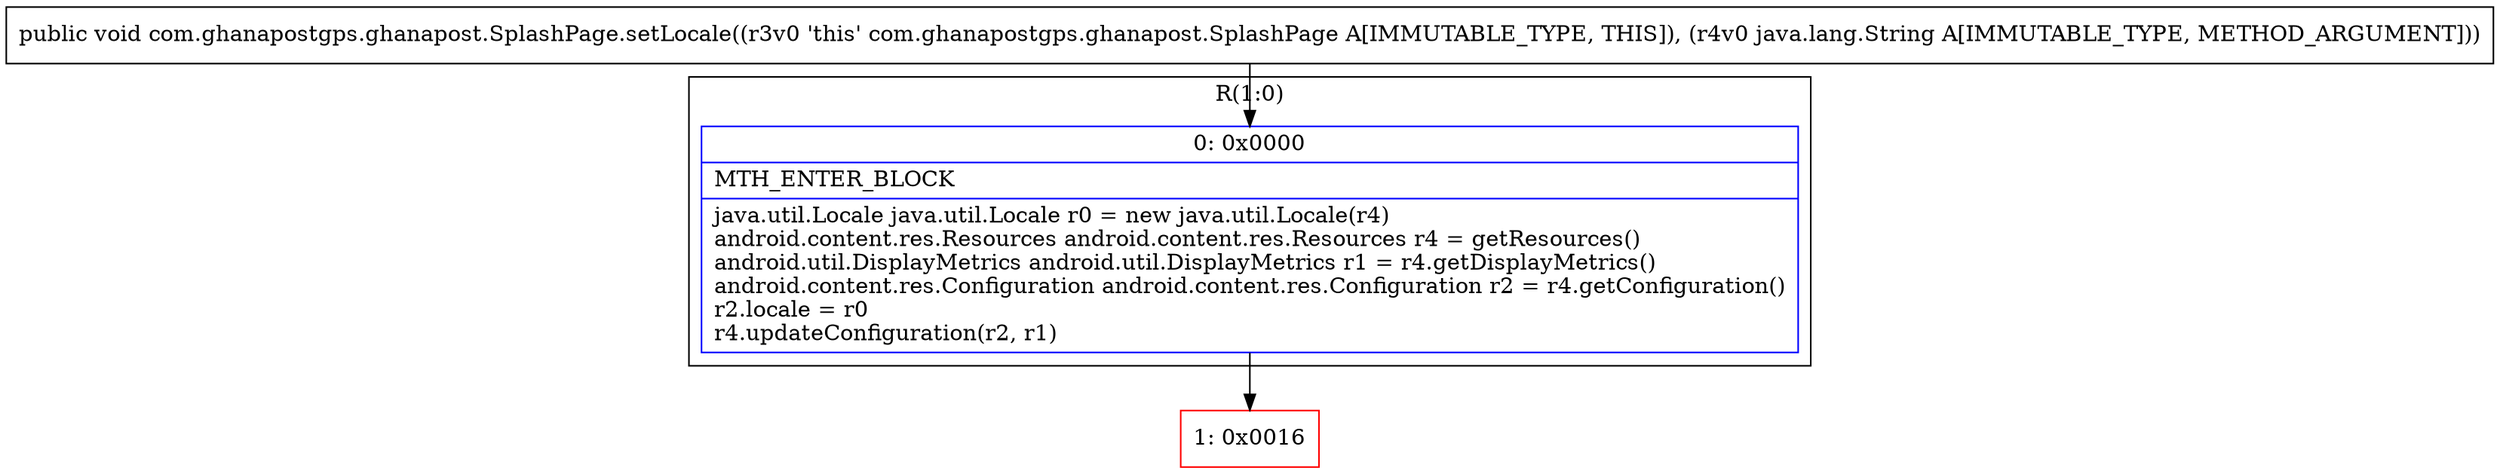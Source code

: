 digraph "CFG forcom.ghanapostgps.ghanapost.SplashPage.setLocale(Ljava\/lang\/String;)V" {
subgraph cluster_Region_876268164 {
label = "R(1:0)";
node [shape=record,color=blue];
Node_0 [shape=record,label="{0\:\ 0x0000|MTH_ENTER_BLOCK\l|java.util.Locale java.util.Locale r0 = new java.util.Locale(r4)\landroid.content.res.Resources android.content.res.Resources r4 = getResources()\landroid.util.DisplayMetrics android.util.DisplayMetrics r1 = r4.getDisplayMetrics()\landroid.content.res.Configuration android.content.res.Configuration r2 = r4.getConfiguration()\lr2.locale = r0\lr4.updateConfiguration(r2, r1)\l}"];
}
Node_1 [shape=record,color=red,label="{1\:\ 0x0016}"];
MethodNode[shape=record,label="{public void com.ghanapostgps.ghanapost.SplashPage.setLocale((r3v0 'this' com.ghanapostgps.ghanapost.SplashPage A[IMMUTABLE_TYPE, THIS]), (r4v0 java.lang.String A[IMMUTABLE_TYPE, METHOD_ARGUMENT])) }"];
MethodNode -> Node_0;
Node_0 -> Node_1;
}

